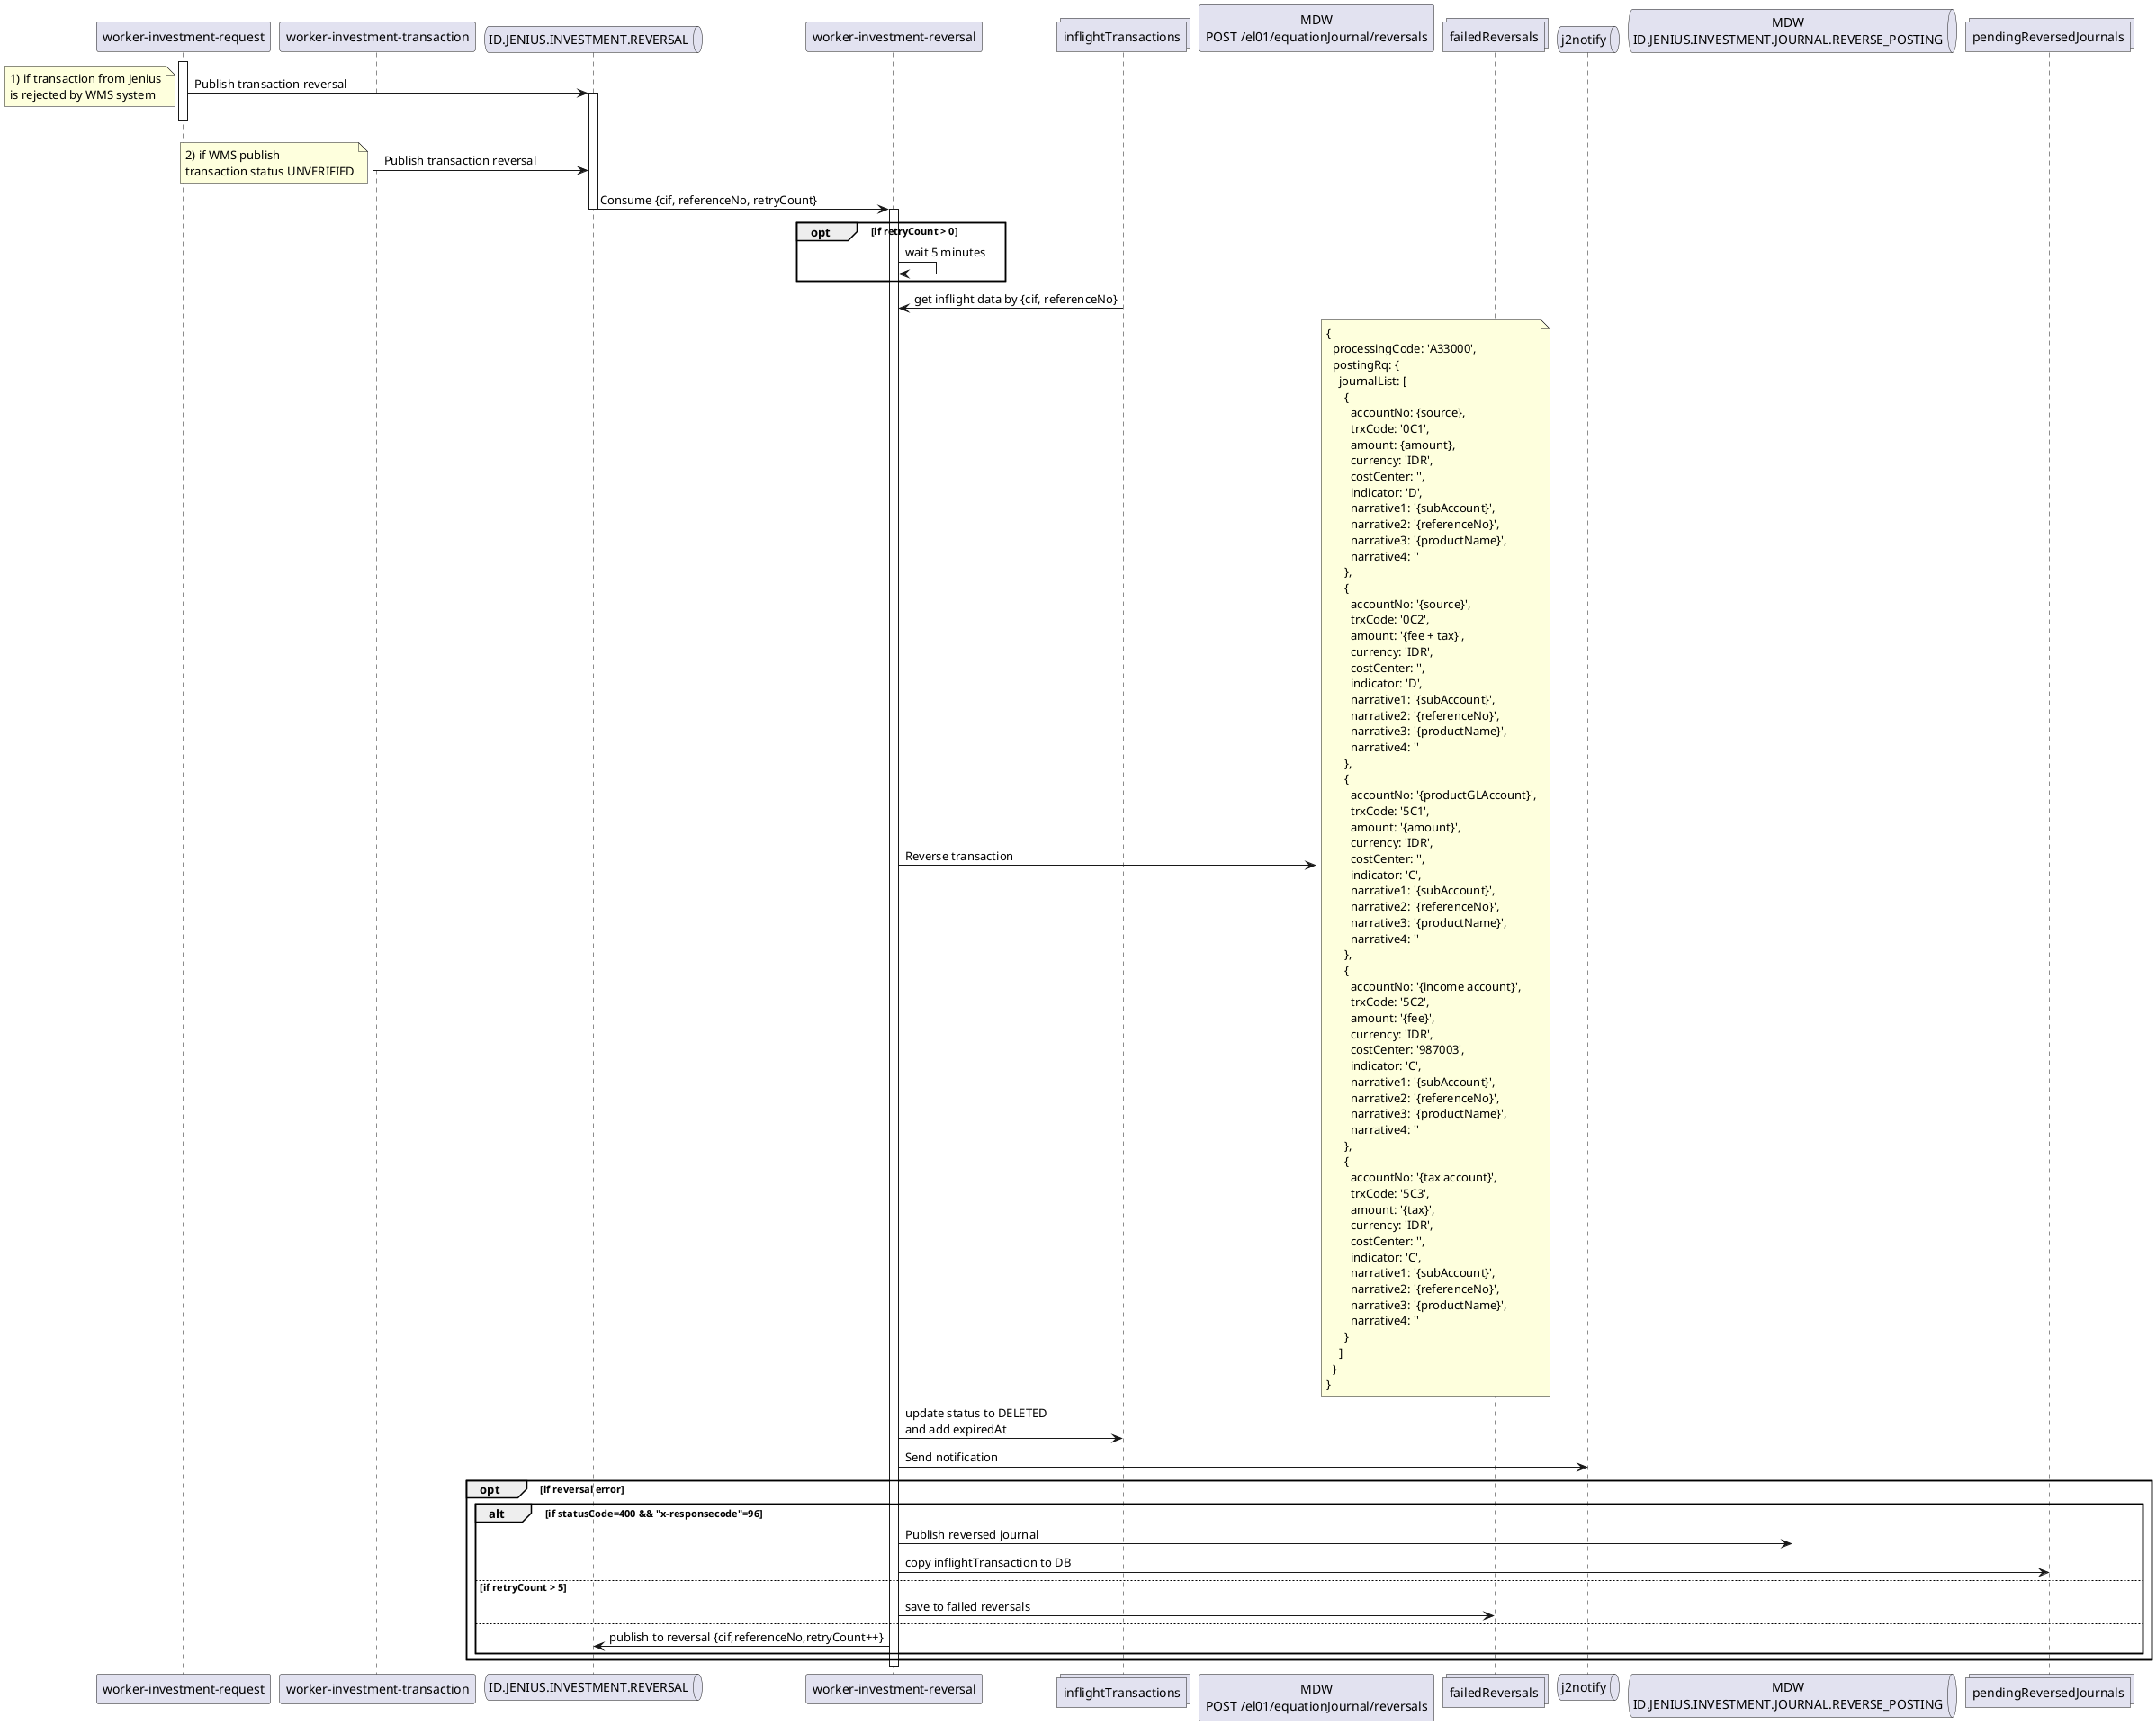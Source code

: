 @startuml reversal transaction
participant "worker-investment-request" as wireq
participant "worker-investment-transaction" as wit
queue "ID.JENIUS.INVESTMENT.REVERSAL" as kafka
participant "worker-investment-reversal" as wir
collections "inflightTransactions" as inflights
participant "MDW\nPOST /el01/equationJournal/reversals" as mdw
collections "failedReversals" as faileds
queue "j2notify" as notif
queue "MDW\nID.JENIUS.INVESTMENT.JOURNAL.REVERSE_POSTING" as kafkaJB
collections "pendingReversedJournals" as pendings


activate wireq
wireq -> kafka: Publish transaction reversal
activate kafka
note left
1) if transaction from Jenius
is rejected by WMS system
end note
deactivate wireq
activate wit
wit -> kafka: Publish transaction reversal
note left
2) if WMS publish
transaction status UNVERIFIED
end note
deactivate wit
kafka -> wir: Consume {cif, referenceNo, retryCount}
deactivate kafka
activate wir
opt if retryCount > 0
wir -> wir: wait 5 minutes
end
wir <- inflights: get inflight data by {cif, referenceNo}
wir -> mdw: Reverse transaction
note right
{
  processingCode: 'A33000',
  postingRq: {
    journalList: [
      {
        accountNo: {source},
        trxCode: '0C1',
        amount: {amount},
        currency: 'IDR',
        costCenter: '',
        indicator: 'D',
        narrative1: '{subAccount}',
        narrative2: '{referenceNo}',
        narrative3: '{productName}',
        narrative4: ''
      },
      {
        accountNo: '{source}',
        trxCode: '0C2',
        amount: '{fee + tax}',
        currency: 'IDR',
        costCenter: '',
        indicator: 'D',
        narrative1: '{subAccount}',
        narrative2: '{referenceNo}',
        narrative3: '{productName}',
        narrative4: ''
      },
      {
        accountNo: '{productGLAccount}',
        trxCode: '5C1',
        amount: '{amount}',
        currency: 'IDR',
        costCenter: '',
        indicator: 'C',
        narrative1: '{subAccount}',
        narrative2: '{referenceNo}',
        narrative3: '{productName}',
        narrative4: ''
      },
      {
        accountNo: '{income account}',
        trxCode: '5C2',
        amount: '{fee}',
        currency: 'IDR',
        costCenter: '987003',
        indicator: 'C',
        narrative1: '{subAccount}',
        narrative2: '{referenceNo}',
        narrative3: '{productName}',
        narrative4: ''
      },
      {
        accountNo: '{tax account}',
        trxCode: '5C3',
        amount: '{tax}',
        currency: 'IDR',
        costCenter: '',
        indicator: 'C',
        narrative1: '{subAccount}',
        narrative2: '{referenceNo}',
        narrative3: '{productName}',
        narrative4: ''
      }
    ]
  }
}
end note
wir -> inflights: update status to DELETED\nand add expiredAt
wir -> notif: Send notification
opt if reversal error
alt if statusCode=400 && "x-responsecode"=96
wir -> kafkaJB: Publish reversed journal
wir -> pendings: copy inflightTransaction to DB
else if retryCount > 5
wir -> faileds: save to failed reversals
else
wir -> kafka: publish to reversal {cif,referenceNo,retryCount++}
end
end
deactivate wir
@enduml